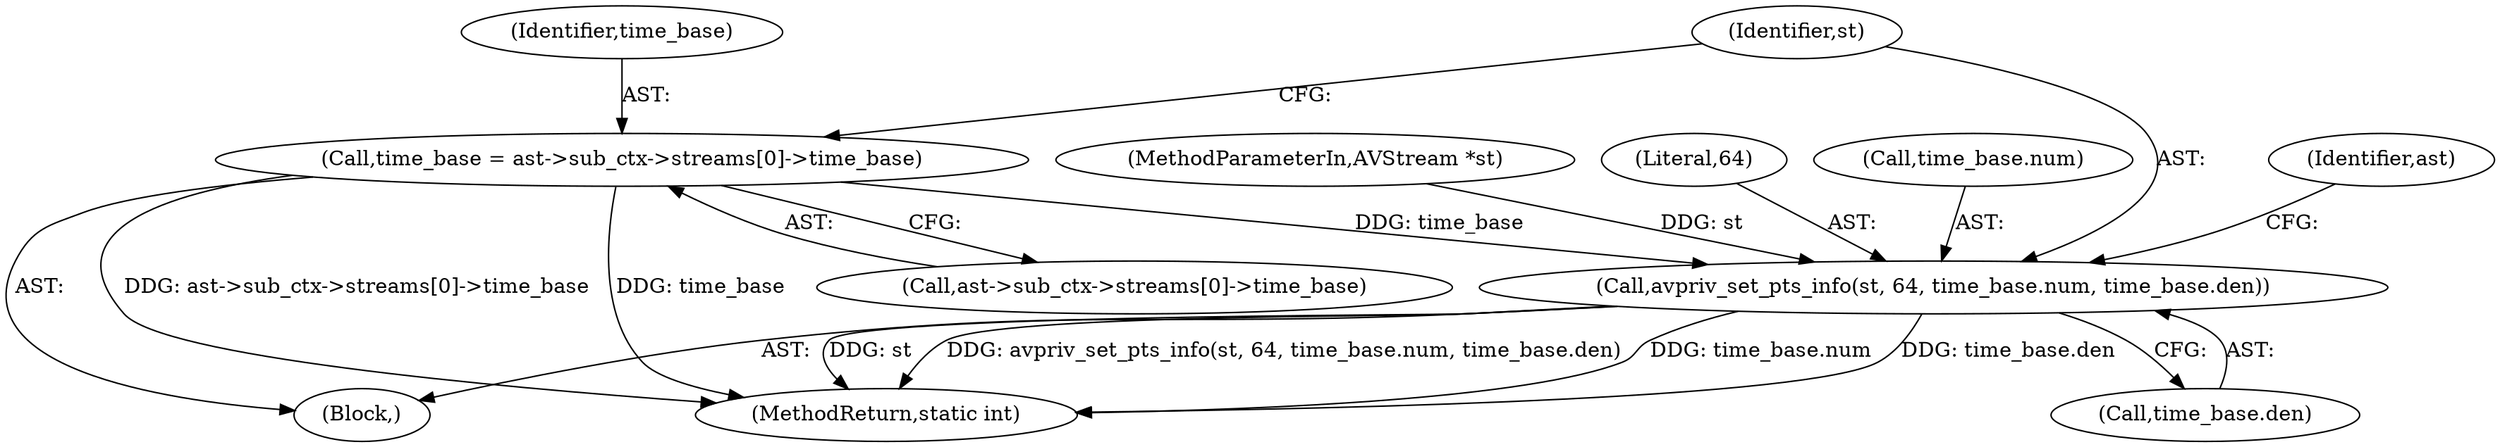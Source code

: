 digraph "0_FFmpeg_a5d849b149ca67ced2d271dc84db0bc95a548abb@array" {
"1000336" [label="(Call,time_base = ast->sub_ctx->streams[0]->time_base)"];
"1000347" [label="(Call,avpriv_set_pts_info(st, 64, time_base.num, time_base.den))"];
"1000348" [label="(Identifier,st)"];
"1000358" [label="(Identifier,ast)"];
"1000104" [label="(MethodParameterIn,AVStream *st)"];
"1000382" [label="(MethodReturn,static int)"];
"1000349" [label="(Literal,64)"];
"1000336" [label="(Call,time_base = ast->sub_ctx->streams[0]->time_base)"];
"1000305" [label="(Block,)"];
"1000353" [label="(Call,time_base.den)"];
"1000337" [label="(Identifier,time_base)"];
"1000347" [label="(Call,avpriv_set_pts_info(st, 64, time_base.num, time_base.den))"];
"1000350" [label="(Call,time_base.num)"];
"1000338" [label="(Call,ast->sub_ctx->streams[0]->time_base)"];
"1000336" -> "1000305"  [label="AST: "];
"1000336" -> "1000338"  [label="CFG: "];
"1000337" -> "1000336"  [label="AST: "];
"1000338" -> "1000336"  [label="AST: "];
"1000348" -> "1000336"  [label="CFG: "];
"1000336" -> "1000382"  [label="DDG: ast->sub_ctx->streams[0]->time_base"];
"1000336" -> "1000382"  [label="DDG: time_base"];
"1000336" -> "1000347"  [label="DDG: time_base"];
"1000347" -> "1000305"  [label="AST: "];
"1000347" -> "1000353"  [label="CFG: "];
"1000348" -> "1000347"  [label="AST: "];
"1000349" -> "1000347"  [label="AST: "];
"1000350" -> "1000347"  [label="AST: "];
"1000353" -> "1000347"  [label="AST: "];
"1000358" -> "1000347"  [label="CFG: "];
"1000347" -> "1000382"  [label="DDG: time_base.den"];
"1000347" -> "1000382"  [label="DDG: st"];
"1000347" -> "1000382"  [label="DDG: avpriv_set_pts_info(st, 64, time_base.num, time_base.den)"];
"1000347" -> "1000382"  [label="DDG: time_base.num"];
"1000104" -> "1000347"  [label="DDG: st"];
}
